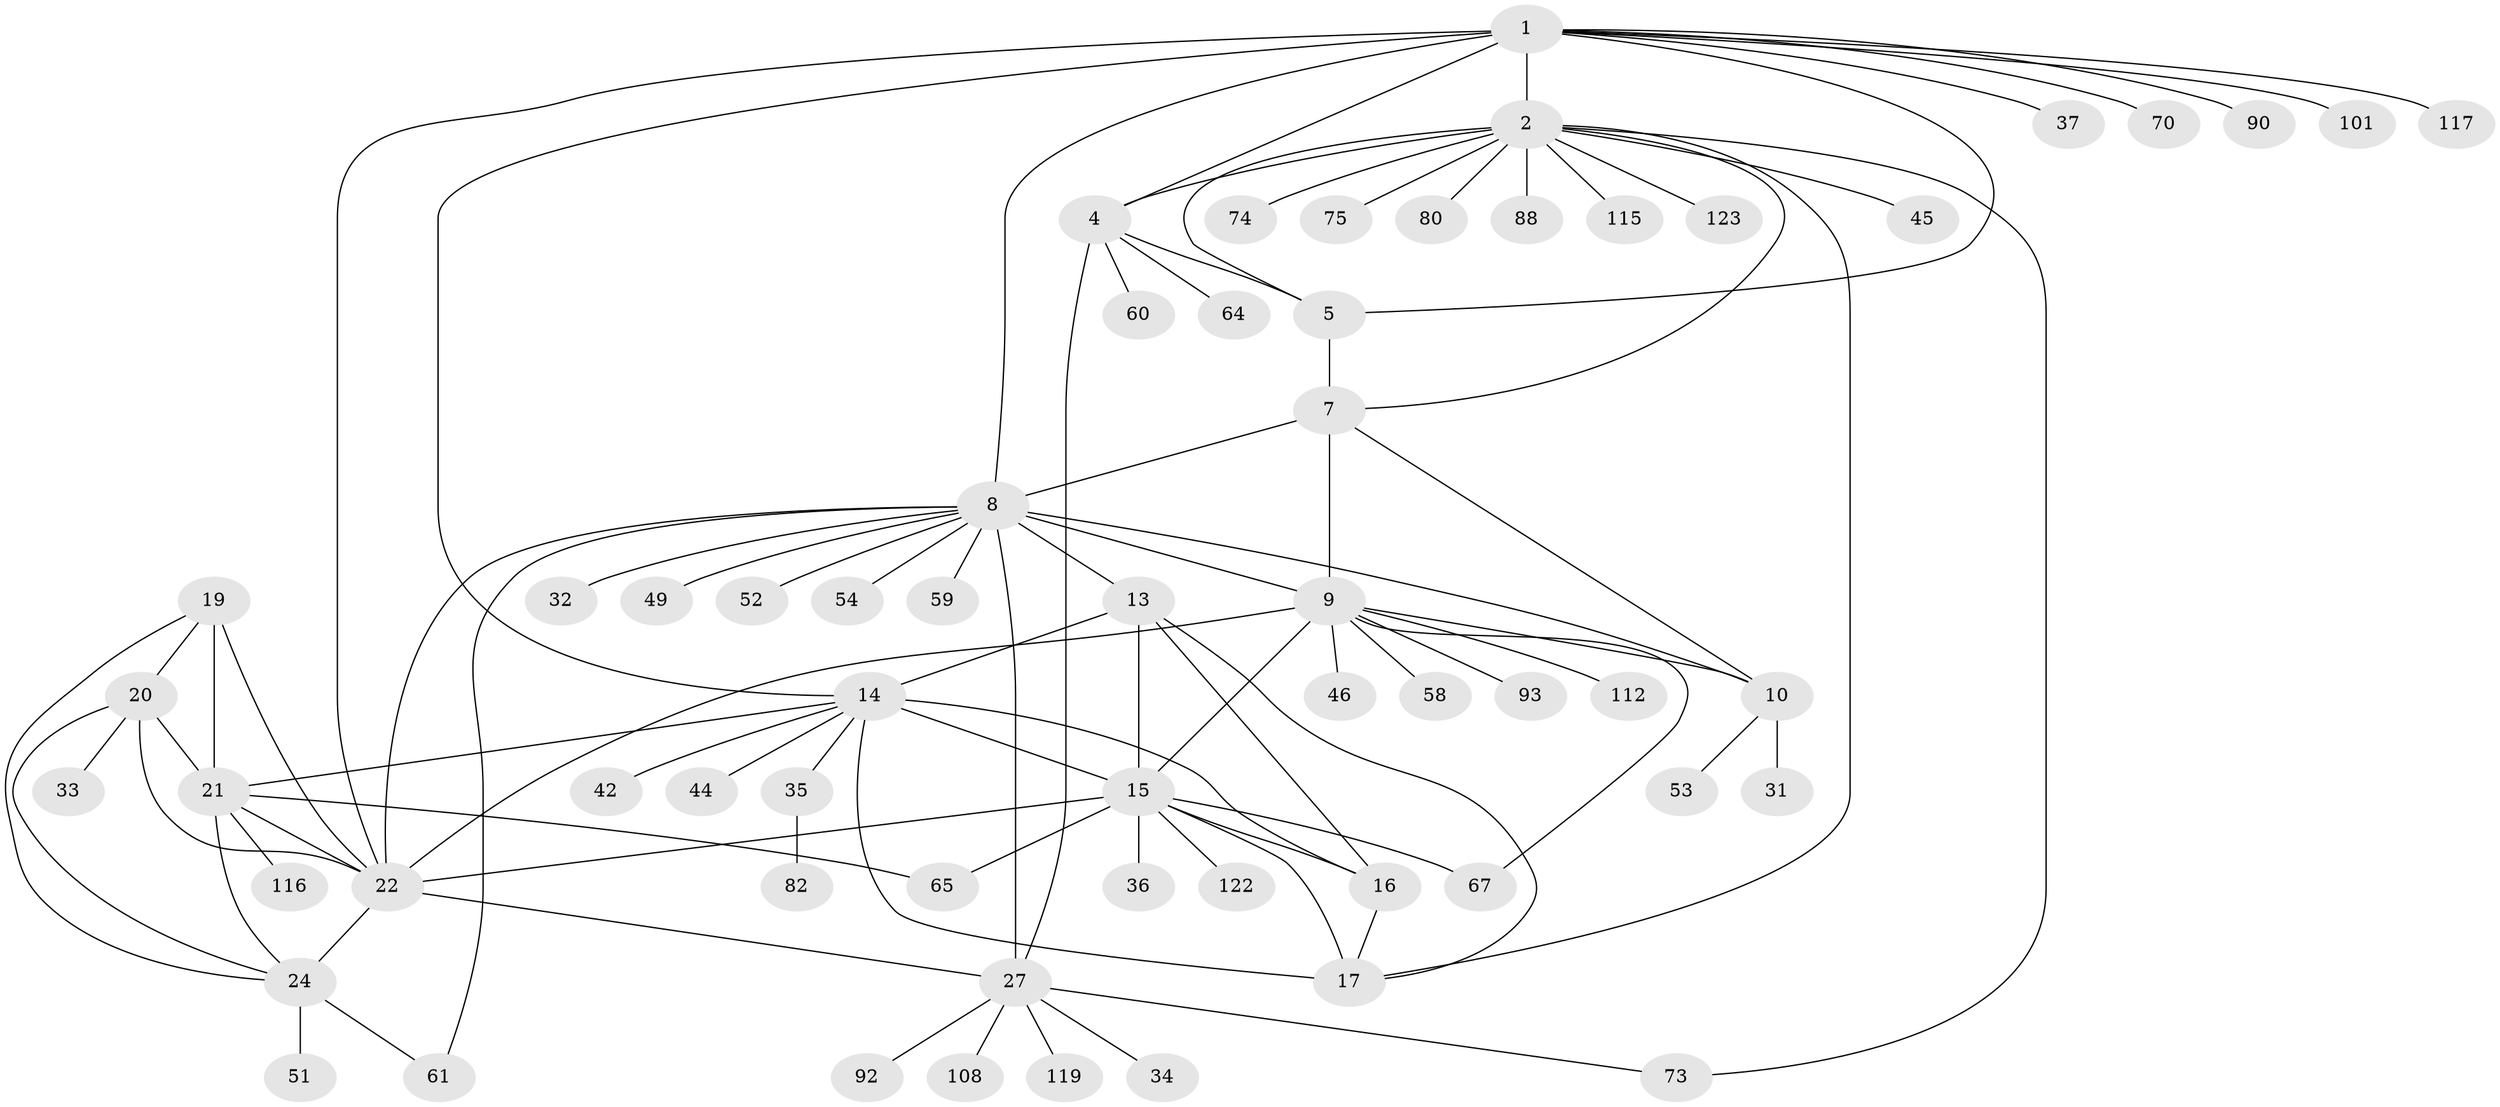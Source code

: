 // original degree distribution, {9: 0.024390243902439025, 15: 0.008130081300813009, 11: 0.024390243902439025, 6: 0.056910569105691054, 5: 0.016260162601626018, 13: 0.016260162601626018, 7: 0.024390243902439025, 12: 0.016260162601626018, 8: 0.04065040650406504, 14: 0.008130081300813009, 10: 0.008130081300813009, 1: 0.5528455284552846, 4: 0.016260162601626018, 2: 0.17073170731707318, 3: 0.016260162601626018}
// Generated by graph-tools (version 1.1) at 2025/16/03/09/25 04:16:10]
// undirected, 61 vertices, 93 edges
graph export_dot {
graph [start="1"]
  node [color=gray90,style=filled];
  1 [super="+3+40"];
  2;
  4 [super="+6+69+89+87"];
  5;
  7 [super="+43+63+11+120+100+48+55"];
  8 [super="+50+26+107+12"];
  9 [super="+39"];
  10;
  13 [super="+77+56"];
  14 [super="+18"];
  15 [super="+71"];
  16 [super="+81"];
  17;
  19;
  20;
  21;
  22 [super="+23+96+113+25"];
  24 [super="+57+47"];
  27 [super="+28"];
  31;
  32;
  33;
  34 [super="+41+91+102"];
  35;
  36;
  37;
  42;
  44;
  45;
  46 [super="+121"];
  49;
  51;
  52;
  53 [super="+85"];
  54;
  58;
  59;
  60;
  61 [super="+98+99"];
  64;
  65;
  67 [super="+110+105"];
  70;
  73;
  74;
  75;
  80;
  82 [super="+118"];
  88;
  90;
  92;
  93;
  101;
  108;
  112;
  115;
  116;
  117;
  119;
  122;
  123;
  1 -- 2 [weight=2];
  1 -- 4 [weight=4];
  1 -- 5 [weight=2];
  1 -- 37;
  1 -- 117;
  1 -- 8;
  1 -- 70;
  1 -- 101;
  1 -- 22;
  1 -- 90;
  1 -- 14;
  2 -- 4 [weight=2];
  2 -- 5;
  2 -- 17;
  2 -- 45;
  2 -- 73;
  2 -- 74;
  2 -- 75;
  2 -- 80;
  2 -- 88;
  2 -- 115;
  2 -- 123;
  2 -- 7;
  4 -- 5 [weight=2];
  4 -- 60;
  4 -- 64;
  4 -- 27;
  5 -- 7;
  7 -- 8 [weight=4];
  7 -- 9 [weight=2];
  7 -- 10 [weight=2];
  8 -- 9 [weight=3];
  8 -- 10 [weight=2];
  8 -- 32;
  8 -- 59;
  8 -- 13;
  8 -- 49;
  8 -- 22 [weight=8];
  8 -- 54;
  8 -- 27 [weight=6];
  8 -- 61;
  8 -- 52;
  9 -- 10;
  9 -- 15;
  9 -- 46;
  9 -- 58;
  9 -- 93;
  9 -- 112;
  9 -- 67;
  9 -- 22;
  10 -- 31;
  10 -- 53;
  13 -- 14 [weight=2];
  13 -- 15;
  13 -- 16;
  13 -- 17;
  14 -- 15 [weight=2];
  14 -- 16 [weight=2];
  14 -- 17 [weight=2];
  14 -- 35;
  14 -- 42;
  14 -- 44;
  14 -- 21;
  15 -- 16;
  15 -- 17;
  15 -- 36;
  15 -- 65;
  15 -- 67;
  15 -- 122;
  15 -- 22;
  16 -- 17;
  19 -- 20;
  19 -- 21;
  19 -- 22 [weight=2];
  19 -- 24;
  20 -- 21;
  20 -- 22 [weight=2];
  20 -- 24;
  20 -- 33;
  21 -- 22 [weight=2];
  21 -- 24;
  21 -- 65;
  21 -- 116;
  22 -- 24 [weight=2];
  22 -- 27 [weight=3];
  24 -- 61;
  24 -- 51;
  27 -- 108;
  27 -- 34;
  27 -- 73;
  27 -- 119;
  27 -- 92;
  35 -- 82;
}
